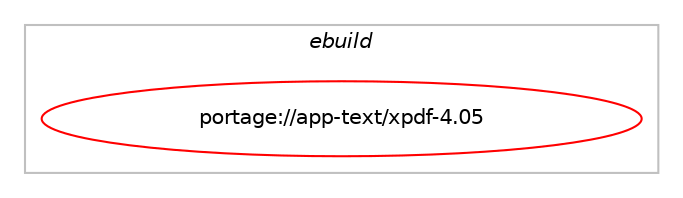 digraph prolog {

# *************
# Graph options
# *************

newrank=true;
concentrate=true;
compound=true;
graph [rankdir=LR,fontname=Helvetica,fontsize=10,ranksep=1.5];#, ranksep=2.5, nodesep=0.2];
edge  [arrowhead=vee];
node  [fontname=Helvetica,fontsize=10];

# **********
# The ebuild
# **********

subgraph cluster_leftcol {
color=gray;
label=<<i>ebuild</i>>;
id [label="portage://app-text/xpdf-4.05", color=red, width=4, href="../app-text/xpdf-4.05.svg"];
}

# ****************
# The dependencies
# ****************

subgraph cluster_midcol {
color=gray;
label=<<i>dependencies</i>>;
subgraph cluster_compile {
fillcolor="#eeeeee";
style=filled;
label=<<i>compile</i>>;
# *** BEGIN UNKNOWN DEPENDENCY TYPE (TODO) ***
# id -> equal(use_conditional_group(negative,qt6,portage://app-text/xpdf-4.05,[package_dependency(portage://app-text/xpdf-4.05,install,no,dev-qt,qtnetwork,none,[,,],[slot(5)],[]),package_dependency(portage://app-text/xpdf-4.05,install,no,dev-qt,qtwidgets,none,[,,],[slot(5)],[])]))
# *** END UNKNOWN DEPENDENCY TYPE (TODO) ***

# *** BEGIN UNKNOWN DEPENDENCY TYPE (TODO) ***
# id -> equal(use_conditional_group(positive,cups,portage://app-text/xpdf-4.05,[use_conditional_group(positive,qt6,portage://app-text/xpdf-4.05,[package_dependency(portage://app-text/xpdf-4.05,install,no,dev-qt,qtbase,none,[,,],[slot(6)],[use(enable(gui),none),use(enable(widgets),none)])]),use_conditional_group(negative,qt6,portage://app-text/xpdf-4.05,[package_dependency(portage://app-text/xpdf-4.05,install,no,dev-qt,qtprintsupport,none,[,,],[slot(5)],[use(enable(cups),none)])]),package_dependency(portage://app-text/xpdf-4.05,install,no,dev-qt,qtprintsupport,none,[,,],[slot(5)],[use(enable(cups),none)]),package_dependency(portage://app-text/xpdf-4.05,install,no,net-print,cups,none,[,,],[],[])]))
# *** END UNKNOWN DEPENDENCY TYPE (TODO) ***

# *** BEGIN UNKNOWN DEPENDENCY TYPE (TODO) ***
# id -> equal(use_conditional_group(positive,fontconfig,portage://app-text/xpdf-4.05,[package_dependency(portage://app-text/xpdf-4.05,install,no,media-libs,fontconfig,none,[,,],[],[])]))
# *** END UNKNOWN DEPENDENCY TYPE (TODO) ***

# *** BEGIN UNKNOWN DEPENDENCY TYPE (TODO) ***
# id -> equal(use_conditional_group(positive,libpaper,portage://app-text/xpdf-4.05,[package_dependency(portage://app-text/xpdf-4.05,install,no,app-text,libpaper,none,[,,],any_same_slot,[])]))
# *** END UNKNOWN DEPENDENCY TYPE (TODO) ***

# *** BEGIN UNKNOWN DEPENDENCY TYPE (TODO) ***
# id -> equal(use_conditional_group(positive,qt6,portage://app-text/xpdf-4.05,[package_dependency(portage://app-text/xpdf-4.05,install,no,dev-qt,qtbase,none,[,,],[slot(6)],[use(enable(network),none),use(enable(concurrent),none),use(enable(widgets),none)])]))
# *** END UNKNOWN DEPENDENCY TYPE (TODO) ***

# *** BEGIN UNKNOWN DEPENDENCY TYPE (TODO) ***
# id -> equal(use_conditional_group(positive,utils,portage://app-text/xpdf-4.05,[use_conditional_group(positive,png,portage://app-text/xpdf-4.05,[package_dependency(portage://app-text/xpdf-4.05,install,no,media-libs,libpng,none,[,,],[slot(0)],[])])]))
# *** END UNKNOWN DEPENDENCY TYPE (TODO) ***

# *** BEGIN UNKNOWN DEPENDENCY TYPE (TODO) ***
# id -> equal(package_dependency(portage://app-text/xpdf-4.05,install,no,media-libs,freetype,none,[,,],[],[]))
# *** END UNKNOWN DEPENDENCY TYPE (TODO) ***

# *** BEGIN UNKNOWN DEPENDENCY TYPE (TODO) ***
# id -> equal(package_dependency(portage://app-text/xpdf-4.05,install,no,sys-libs,zlib,none,[,,],[],[]))
# *** END UNKNOWN DEPENDENCY TYPE (TODO) ***

}
subgraph cluster_compileandrun {
fillcolor="#eeeeee";
style=filled;
label=<<i>compile and run</i>>;
}
subgraph cluster_run {
fillcolor="#eeeeee";
style=filled;
label=<<i>run</i>>;
# *** BEGIN UNKNOWN DEPENDENCY TYPE (TODO) ***
# id -> equal(use_conditional_group(negative,qt6,portage://app-text/xpdf-4.05,[package_dependency(portage://app-text/xpdf-4.05,run,no,dev-qt,qtnetwork,none,[,,],[slot(5)],[]),package_dependency(portage://app-text/xpdf-4.05,run,no,dev-qt,qtwidgets,none,[,,],[slot(5)],[])]))
# *** END UNKNOWN DEPENDENCY TYPE (TODO) ***

# *** BEGIN UNKNOWN DEPENDENCY TYPE (TODO) ***
# id -> equal(use_conditional_group(negative,qt6,portage://app-text/xpdf-4.05,[package_dependency(portage://app-text/xpdf-4.05,run,no,dev-qt,qtsvg,none,[,,],[slot(5)],[])]))
# *** END UNKNOWN DEPENDENCY TYPE (TODO) ***

# *** BEGIN UNKNOWN DEPENDENCY TYPE (TODO) ***
# id -> equal(use_conditional_group(positive,cups,portage://app-text/xpdf-4.05,[use_conditional_group(positive,qt6,portage://app-text/xpdf-4.05,[package_dependency(portage://app-text/xpdf-4.05,run,no,dev-qt,qtbase,none,[,,],[slot(6)],[use(enable(gui),none),use(enable(widgets),none)])]),use_conditional_group(negative,qt6,portage://app-text/xpdf-4.05,[package_dependency(portage://app-text/xpdf-4.05,run,no,dev-qt,qtprintsupport,none,[,,],[slot(5)],[use(enable(cups),none)])]),package_dependency(portage://app-text/xpdf-4.05,run,no,dev-qt,qtprintsupport,none,[,,],[slot(5)],[use(enable(cups),none)]),package_dependency(portage://app-text/xpdf-4.05,run,no,net-print,cups,none,[,,],[],[])]))
# *** END UNKNOWN DEPENDENCY TYPE (TODO) ***

# *** BEGIN UNKNOWN DEPENDENCY TYPE (TODO) ***
# id -> equal(use_conditional_group(positive,fontconfig,portage://app-text/xpdf-4.05,[package_dependency(portage://app-text/xpdf-4.05,run,no,media-libs,fontconfig,none,[,,],[],[])]))
# *** END UNKNOWN DEPENDENCY TYPE (TODO) ***

# *** BEGIN UNKNOWN DEPENDENCY TYPE (TODO) ***
# id -> equal(use_conditional_group(positive,libpaper,portage://app-text/xpdf-4.05,[package_dependency(portage://app-text/xpdf-4.05,run,no,app-text,libpaper,none,[,,],any_same_slot,[])]))
# *** END UNKNOWN DEPENDENCY TYPE (TODO) ***

# *** BEGIN UNKNOWN DEPENDENCY TYPE (TODO) ***
# id -> equal(use_conditional_group(positive,qt6,portage://app-text/xpdf-4.05,[package_dependency(portage://app-text/xpdf-4.05,run,no,dev-qt,qtbase,none,[,,],[slot(6)],[use(enable(network),none),use(enable(concurrent),none),use(enable(widgets),none)])]))
# *** END UNKNOWN DEPENDENCY TYPE (TODO) ***

# *** BEGIN UNKNOWN DEPENDENCY TYPE (TODO) ***
# id -> equal(use_conditional_group(positive,qt6,portage://app-text/xpdf-4.05,[package_dependency(portage://app-text/xpdf-4.05,run,no,dev-qt,qtsvg,none,[,,],[slot(6)],[])]))
# *** END UNKNOWN DEPENDENCY TYPE (TODO) ***

# *** BEGIN UNKNOWN DEPENDENCY TYPE (TODO) ***
# id -> equal(use_conditional_group(positive,utils,portage://app-text/xpdf-4.05,[use_conditional_group(positive,png,portage://app-text/xpdf-4.05,[package_dependency(portage://app-text/xpdf-4.05,run,no,media-libs,libpng,none,[,,],[slot(0)],[])])]))
# *** END UNKNOWN DEPENDENCY TYPE (TODO) ***

# *** BEGIN UNKNOWN DEPENDENCY TYPE (TODO) ***
# id -> equal(package_dependency(portage://app-text/xpdf-4.05,run,no,media-fonts,urw-fonts,none,[,,],[],[]))
# *** END UNKNOWN DEPENDENCY TYPE (TODO) ***

# *** BEGIN UNKNOWN DEPENDENCY TYPE (TODO) ***
# id -> equal(package_dependency(portage://app-text/xpdf-4.05,run,no,media-libs,freetype,none,[,,],[],[]))
# *** END UNKNOWN DEPENDENCY TYPE (TODO) ***

# *** BEGIN UNKNOWN DEPENDENCY TYPE (TODO) ***
# id -> equal(package_dependency(portage://app-text/xpdf-4.05,run,no,sys-libs,zlib,none,[,,],[],[]))
# *** END UNKNOWN DEPENDENCY TYPE (TODO) ***

}
}

# **************
# The candidates
# **************

subgraph cluster_choices {
rank=same;
color=gray;
label=<<i>candidates</i>>;

}

}
